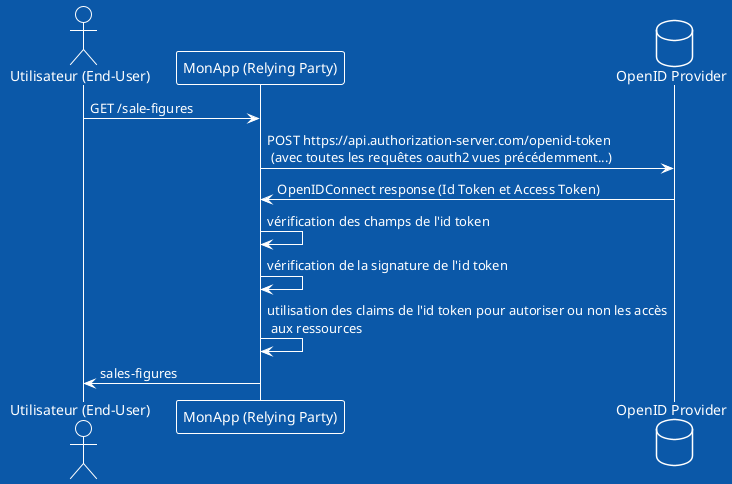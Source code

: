 @startuml
!theme amiga
actor resourceOwner as "Utilisateur (End-User)"
participant client as "MonApp (Relying Party)"
database authorizationServer as "OpenID Provider"

resourceOwner -> client : GET /sale-figures

client -> authorizationServer : POST https://api.authorization-server.com/openid-token\
\n (avec toutes les requêtes oauth2 vues précédemment...)
authorizationServer -> client : OpenIDConnect response (Id Token et Access Token)

client-> client: vérification des champs de l'id token
client-> client: vérification de la signature de l'id token
client-> client: utilisation des claims de l'id token pour autoriser ou non les accès\
\n aux ressources

client -> resourceOwner: sales-figures

@enduml
